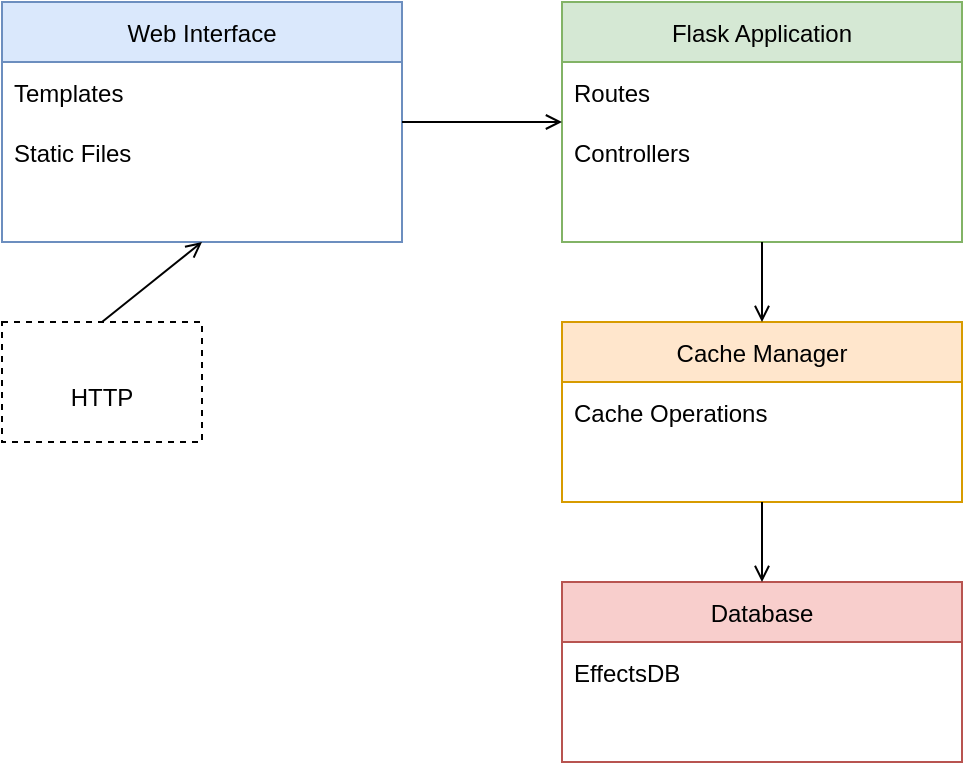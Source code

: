 <?xml version="1.0" encoding="UTF-8"?>
<mxfile version="21.7.5" type="device">
  <diagram id="component_diagram" name="Component Diagram">
    <mxGraphModel dx="1422" dy="762" grid="1" gridSize="10" guides="1" tooltips="1" connect="1" arrows="1" fold="1" page="1" pageScale="1" pageWidth="827" pageHeight="1169" math="0" shadow="0">
      <root>
        <mxCell id="0"/>
        <mxCell id="1" parent="0"/>
        
        <!-- Main Components -->
        <mxCell id="2" value="Web Interface" style="swimlane;fontStyle=0;childLayout=stackLayout;horizontal=1;startSize=30;horizontalStack=0;resizeParent=1;resizeParentMax=0;resizeLast=0;collapsible=1;marginBottom=0;fillColor=#dae8fc;strokeColor=#6c8ebf;" vertex="1" parent="1">
          <mxGeometry x="40" y="40" width="200" height="120" as="geometry">
            <mxRectangle x="230" y="140" width="160" height="26" as="alternateBounds"/>
          </mxGeometry>
        </mxCell>
        
        <mxCell id="3" value="Templates" style="text;strokeColor=none;fillColor=none;align=left;verticalAlign=middle;spacingLeft=4;spacingRight=4;overflow=hidden;points=[[0,0.5],[1,0.5]];portConstraint=eastwest;rotatable=0;" vertex="1" parent="2">
          <mxGeometry y="30" width="200" height="30" as="geometry"/>
        </mxCell>
        
        <mxCell id="4" value="Static Files" style="text;strokeColor=none;fillColor=none;align=left;verticalAlign=middle;spacingLeft=4;spacingRight=4;overflow=hidden;points=[[0,0.5],[1,0.5]];portConstraint=eastwest;rotatable=0;" vertex="1" parent="2">
          <mxGeometry y="60" width="200" height="30" as="geometry"/>
        </mxCell>
        
        <mxCell id="5" value="Flask Application" style="swimlane;fontStyle=0;childLayout=stackLayout;horizontal=1;startSize=30;horizontalStack=0;resizeParent=1;resizeParentMax=0;resizeLast=0;collapsible=1;marginBottom=0;fillColor=#d5e8d4;strokeColor=#82b366;" vertex="1" parent="1">
          <mxGeometry x="320" y="40" width="200" height="120" as="geometry">
            <mxRectangle x="510" y="140" width="160" height="26" as="alternateBounds"/>
          </mxGeometry>
        </mxCell>
        
        <mxCell id="6" value="Routes" style="text;strokeColor=none;fillColor=none;align=left;verticalAlign=middle;spacingLeft=4;spacingRight=4;overflow=hidden;points=[[0,0.5],[1,0.5]];portConstraint=eastwest;rotatable=0;" vertex="1" parent="5">
          <mxGeometry y="30" width="200" height="30" as="geometry"/>
        </mxCell>
        
        <mxCell id="7" value="Controllers" style="text;strokeColor=none;fillColor=none;align=left;verticalAlign=middle;spacingLeft=4;spacingRight=4;overflow=hidden;points=[[0,0.5],[1,0.5]];portConstraint=eastwest;rotatable=0;" vertex="1" parent="5">
          <mxGeometry y="60" width="200" height="30" as="geometry"/>
        </mxCell>
        
        <mxCell id="8" value="Cache Manager" style="swimlane;fontStyle=0;childLayout=stackLayout;horizontal=1;startSize=30;horizontalStack=0;resizeParent=1;resizeParentMax=0;resizeLast=0;collapsible=1;marginBottom=0;fillColor=#ffe6cc;strokeColor=#d79b00;" vertex="1" parent="1">
          <mxGeometry x="320" y="200" width="200" height="90" as="geometry">
            <mxRectangle x="510" y="290" width="160" height="26" as="alternateBounds"/>
          </mxGeometry>
        </mxCell>
        
        <mxCell id="9" value="Cache Operations" style="text;strokeColor=none;fillColor=none;align=left;verticalAlign=middle;spacingLeft=4;spacingRight=4;overflow=hidden;points=[[0,0.5],[1,0.5]];portConstraint=eastwest;rotatable=0;" vertex="1" parent="8">
          <mxGeometry y="30" width="200" height="30" as="geometry"/>
        </mxCell>
        
        <mxCell id="10" value="Database" style="swimlane;fontStyle=0;childLayout=stackLayout;horizontal=1;startSize=30;horizontalStack=0;resizeParent=1;resizeParentMax=0;resizeLast=0;collapsible=1;marginBottom=0;fillColor=#f8cecc;strokeColor=#b85450;" vertex="1" parent="1">
          <mxGeometry x="320" y="330" width="200" height="90" as="geometry">
            <mxRectangle x="510" y="420" width="160" height="26" as="alternateBounds"/>
          </mxGeometry>
        </mxCell>
        
        <mxCell id="11" value="EffectsDB" style="text;strokeColor=none;fillColor=none;align=left;verticalAlign=middle;spacingLeft=4;spacingRight=4;overflow=hidden;points=[[0,0.5],[1,0.5]];portConstraint=eastwest;rotatable=0;" vertex="1" parent="10">
          <mxGeometry y="30" width="200" height="30" as="geometry"/>
        </mxCell>
        
        <!-- Connections -->
        <mxCell id="12" value="" style="endArrow=open;endFill=1;html=1;rounded=0;exitX=1;exitY=0.5;exitDx=0;exitDy=0;entryX=0;entryY=0.5;entryDx=0;entryDy=0;" edge="1" parent="1" source="2" target="5">
          <mxGeometry width="160" height="160" relative="1" as="geometry">
            <mxPoint x="390" y="420" as="sourcePoint"/>
            <mxPoint x="550" y="420" as="targetPoint"/>
          </mxGeometry>
        </mxCell>
        
        <mxCell id="13" value="" style="endArrow=open;endFill=1;html=1;rounded=0;exitX=0.5;exitY=1;exitDx=0;exitDy=0;entryX=0.5;entryY=0;entryDx=0;entryDy=0;" edge="1" parent="1" source="5" target="8">
          <mxGeometry width="160" height="160" relative="1" as="geometry">
            <mxPoint x="390" y="420" as="sourcePoint"/>
            <mxPoint x="550" y="420" as="targetPoint"/>
          </mxGeometry>
        </mxCell>
        
        <mxCell id="14" value="" style="endArrow=open;endFill=1;html=1;rounded=0;exitX=0.5;exitY=1;exitDx=0;exitDy=0;entryX=0.5;entryY=0;entryDx=0;entryDy=0;" edge="1" parent="1" source="8" target="10">
          <mxGeometry width="160" height="160" relative="1" as="geometry">
            <mxPoint x="390" y="420" as="sourcePoint"/>
            <mxPoint x="550" y="420" as="targetPoint"/>
          </mxGeometry>
        </mxCell>
        
        <!-- Interface Components -->
        <mxCell id="15" value="&lt;interface&gt;&#xa;HTTP" style="shape=umlInterface;whiteSpace=wrap;html=1;dashed=1;" vertex="1" parent="1">
          <mxGeometry x="40" y="200" width="100" height="60" as="geometry"/>
        </mxCell>
        
        <mxCell id="16" value="" style="endArrow=open;endFill=1;html=1;rounded=0;exitX=0.5;exitY=0;exitDx=0;exitDy=0;entryX=0.5;entryY=1;entryDx=0;entryDy=0;" edge="1" parent="1" source="15" target="2">
          <mxGeometry width="160" height="160" relative="1" as="geometry">
            <mxPoint x="390" y="420" as="sourcePoint"/>
            <mxPoint x="550" y="420" as="targetPoint"/>
          </mxGeometry>
        </mxCell>
        
      </root>
    </mxGraphModel>
  </diagram>
</mxfile> 